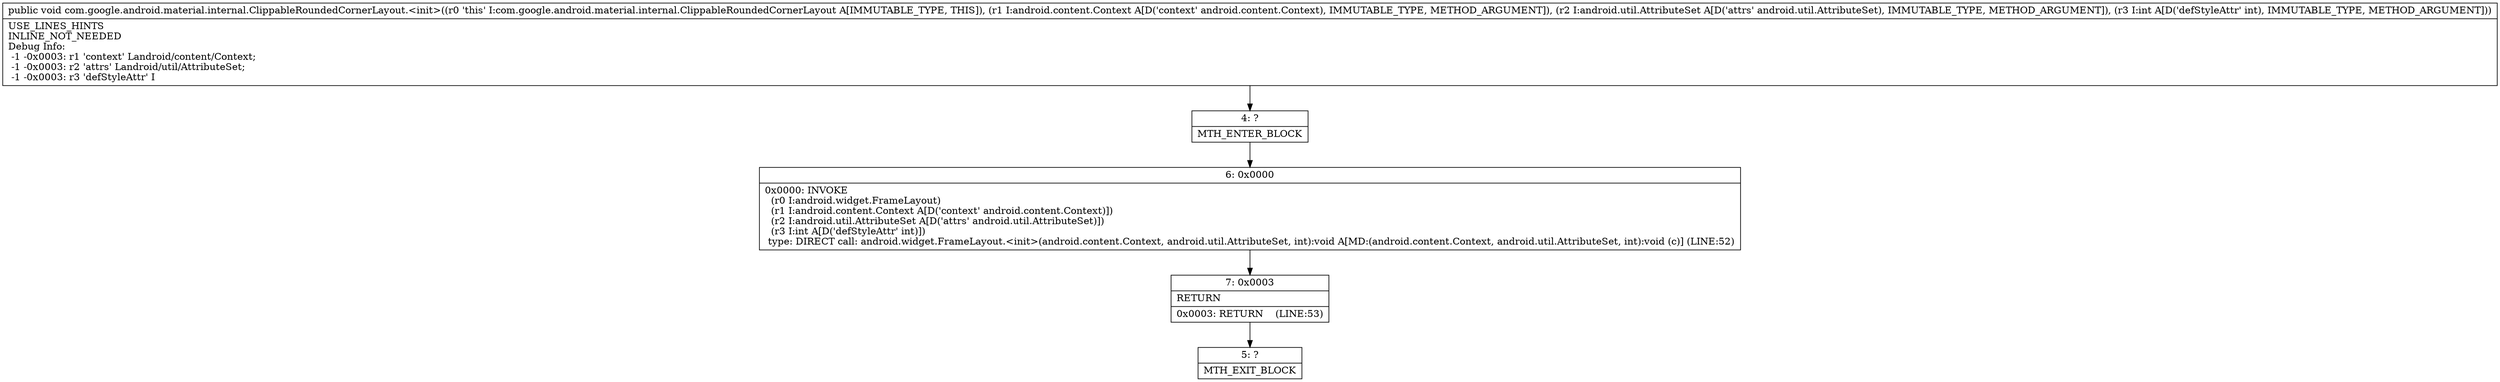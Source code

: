 digraph "CFG forcom.google.android.material.internal.ClippableRoundedCornerLayout.\<init\>(Landroid\/content\/Context;Landroid\/util\/AttributeSet;I)V" {
Node_4 [shape=record,label="{4\:\ ?|MTH_ENTER_BLOCK\l}"];
Node_6 [shape=record,label="{6\:\ 0x0000|0x0000: INVOKE  \l  (r0 I:android.widget.FrameLayout)\l  (r1 I:android.content.Context A[D('context' android.content.Context)])\l  (r2 I:android.util.AttributeSet A[D('attrs' android.util.AttributeSet)])\l  (r3 I:int A[D('defStyleAttr' int)])\l type: DIRECT call: android.widget.FrameLayout.\<init\>(android.content.Context, android.util.AttributeSet, int):void A[MD:(android.content.Context, android.util.AttributeSet, int):void (c)] (LINE:52)\l}"];
Node_7 [shape=record,label="{7\:\ 0x0003|RETURN\l|0x0003: RETURN    (LINE:53)\l}"];
Node_5 [shape=record,label="{5\:\ ?|MTH_EXIT_BLOCK\l}"];
MethodNode[shape=record,label="{public void com.google.android.material.internal.ClippableRoundedCornerLayout.\<init\>((r0 'this' I:com.google.android.material.internal.ClippableRoundedCornerLayout A[IMMUTABLE_TYPE, THIS]), (r1 I:android.content.Context A[D('context' android.content.Context), IMMUTABLE_TYPE, METHOD_ARGUMENT]), (r2 I:android.util.AttributeSet A[D('attrs' android.util.AttributeSet), IMMUTABLE_TYPE, METHOD_ARGUMENT]), (r3 I:int A[D('defStyleAttr' int), IMMUTABLE_TYPE, METHOD_ARGUMENT]))  | USE_LINES_HINTS\lINLINE_NOT_NEEDED\lDebug Info:\l  \-1 \-0x0003: r1 'context' Landroid\/content\/Context;\l  \-1 \-0x0003: r2 'attrs' Landroid\/util\/AttributeSet;\l  \-1 \-0x0003: r3 'defStyleAttr' I\l}"];
MethodNode -> Node_4;Node_4 -> Node_6;
Node_6 -> Node_7;
Node_7 -> Node_5;
}

